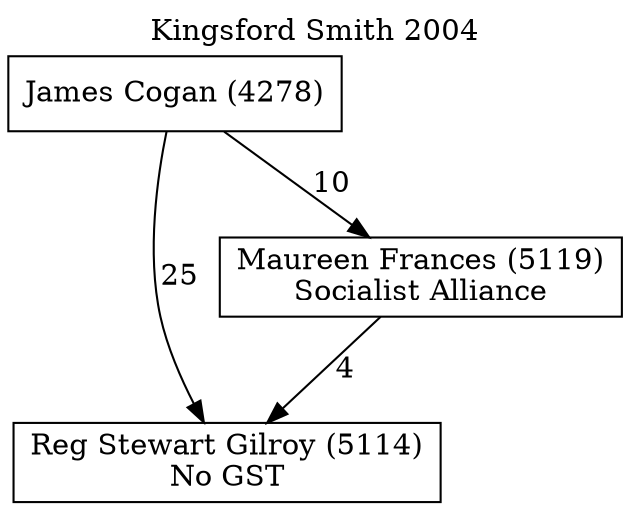 // House preference flow
digraph "Reg Stewart Gilroy (5114)_Kingsford Smith_2004" {
	graph [label="Kingsford Smith 2004" labelloc=t mclimit=10]
	node [shape=box]
	"Reg Stewart Gilroy (5114)" [label="Reg Stewart Gilroy (5114)
No GST"]
	"Maureen Frances (5119)" [label="Maureen Frances (5119)
Socialist Alliance"]
	"James Cogan (4278)" [label="James Cogan (4278)
"]
	"Maureen Frances (5119)" -> "Reg Stewart Gilroy (5114)" [label=4]
	"James Cogan (4278)" -> "Maureen Frances (5119)" [label=10]
	"James Cogan (4278)" -> "Reg Stewart Gilroy (5114)" [label=25]
}
